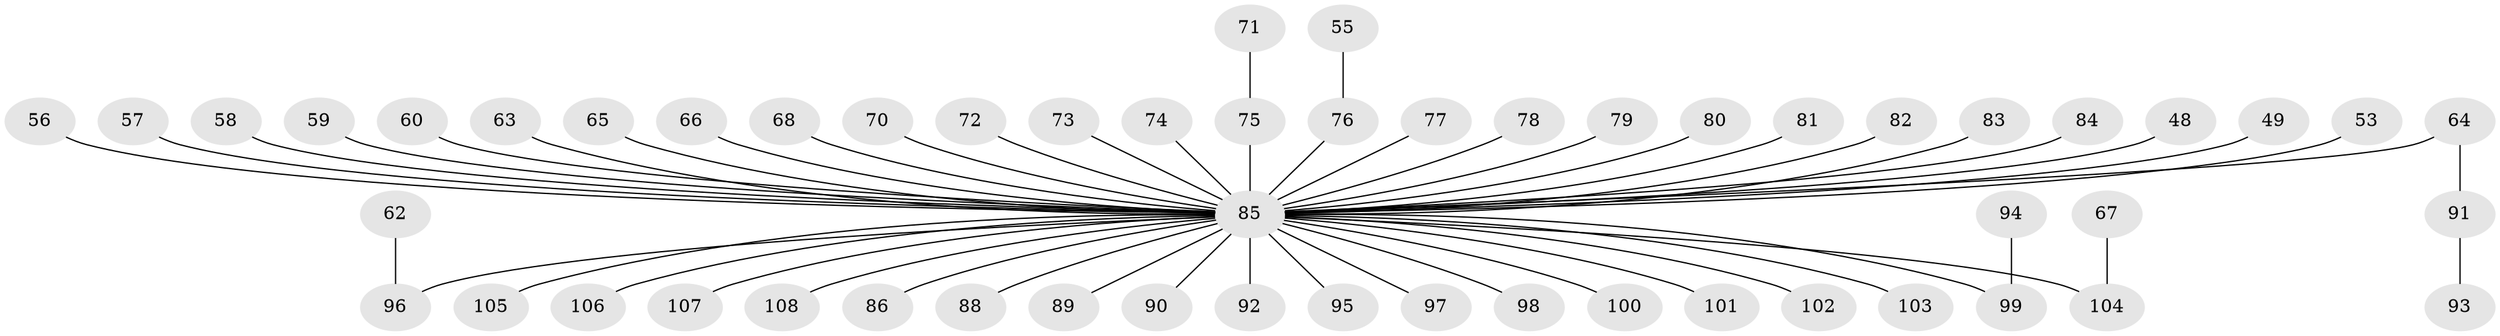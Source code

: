 // original degree distribution, {7: 0.018518518518518517, 14: 0.009259259259259259, 19: 0.009259259259259259, 3: 0.05555555555555555, 2: 0.19444444444444445, 5: 0.037037037037037035, 1: 0.6481481481481481, 4: 0.018518518518518517, 9: 0.009259259259259259}
// Generated by graph-tools (version 1.1) at 2025/47/03/09/25 04:47:17]
// undirected, 54 vertices, 53 edges
graph export_dot {
graph [start="1"]
  node [color=gray90,style=filled];
  48;
  49;
  53;
  55;
  56;
  57;
  58;
  59;
  60;
  62;
  63;
  64;
  65;
  66;
  67;
  68;
  70;
  71;
  72;
  73;
  74;
  75 [super="+46"];
  76 [super="+27"];
  77;
  78;
  79;
  80;
  81;
  82 [super="+51"];
  83;
  84;
  85 [super="+21+4+38+43+47+5+11+16+13+15+22+17+30+39+40+69+33+36+42+44"];
  86;
  88;
  89;
  90 [super="+45"];
  91;
  92;
  93;
  94;
  95;
  96 [super="+50+52"];
  97;
  98;
  99 [super="+7+20+34+61+87"];
  100;
  101;
  102;
  103;
  104 [super="+54"];
  105;
  106;
  107;
  108;
  48 -- 85;
  49 -- 85;
  53 -- 85;
  55 -- 76;
  56 -- 85;
  57 -- 85;
  58 -- 85;
  59 -- 85;
  60 -- 85;
  62 -- 96;
  63 -- 85;
  64 -- 91;
  64 -- 85;
  65 -- 85;
  66 -- 85;
  67 -- 104;
  68 -- 85;
  70 -- 85;
  71 -- 75;
  72 -- 85;
  73 -- 85;
  74 -- 85;
  75 -- 85;
  76 -- 85;
  77 -- 85;
  78 -- 85;
  79 -- 85;
  80 -- 85;
  81 -- 85;
  82 -- 85;
  83 -- 85;
  84 -- 85;
  85 -- 95;
  85 -- 89;
  85 -- 97;
  85 -- 102;
  85 -- 99;
  85 -- 105;
  85 -- 103;
  85 -- 106;
  85 -- 86;
  85 -- 88;
  85 -- 92;
  85 -- 98;
  85 -- 100;
  85 -- 101;
  85 -- 104;
  85 -- 107;
  85 -- 108;
  85 -- 90;
  85 -- 96;
  91 -- 93;
  94 -- 99;
}
